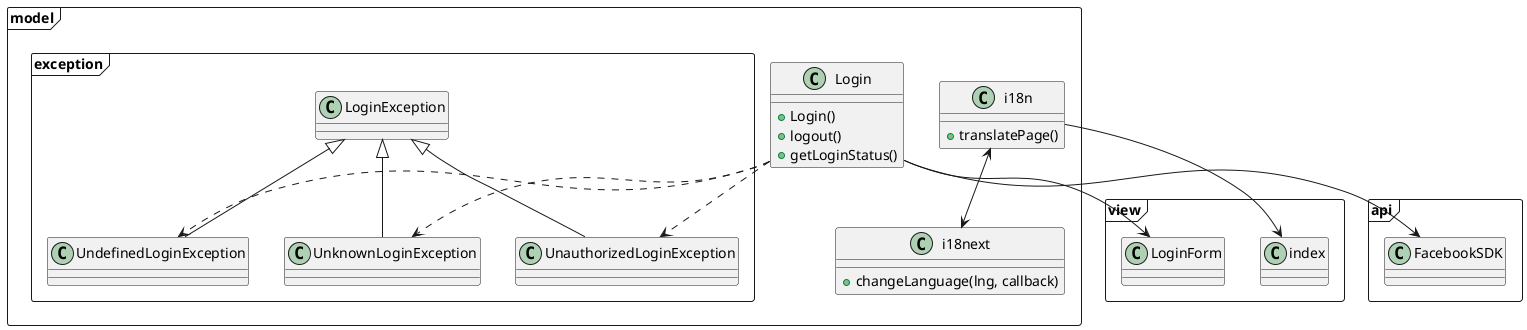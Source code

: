 @startuml
'https://plantuml.com/class-diagram


package model <<Frame>> {
  class i18n {
    + translatePage()
  }
  class i18next {
    + changeLanguage(lng, callback)
  }
  class Login {
    + Login()
    + logout()
    + getLoginStatus()
  }
  package exception <<Frame>> {
    class LoginException {
    }
    class UnauthorizedLoginException {
    }
    class UndefinedLoginException {
    }
    class UnknownLoginException {
    }
  }
}

i18n <--> i18next
package view <<Frame>> {
    class index {
    }
    class LoginForm {
    }
}
i18n --> index

package api <<Frame>> {
  class FacebookSDK{}
}
LoginException <|-- UnauthorizedLoginException 
LoginException <|-- UndefinedLoginException
LoginException <|-- UnknownLoginException
Login ..> UnauthorizedLoginException
Login ..> UndefinedLoginException
Login ..> UnknownLoginException
Login --> FacebookSDK
LoginForm <-- Login
@enduml